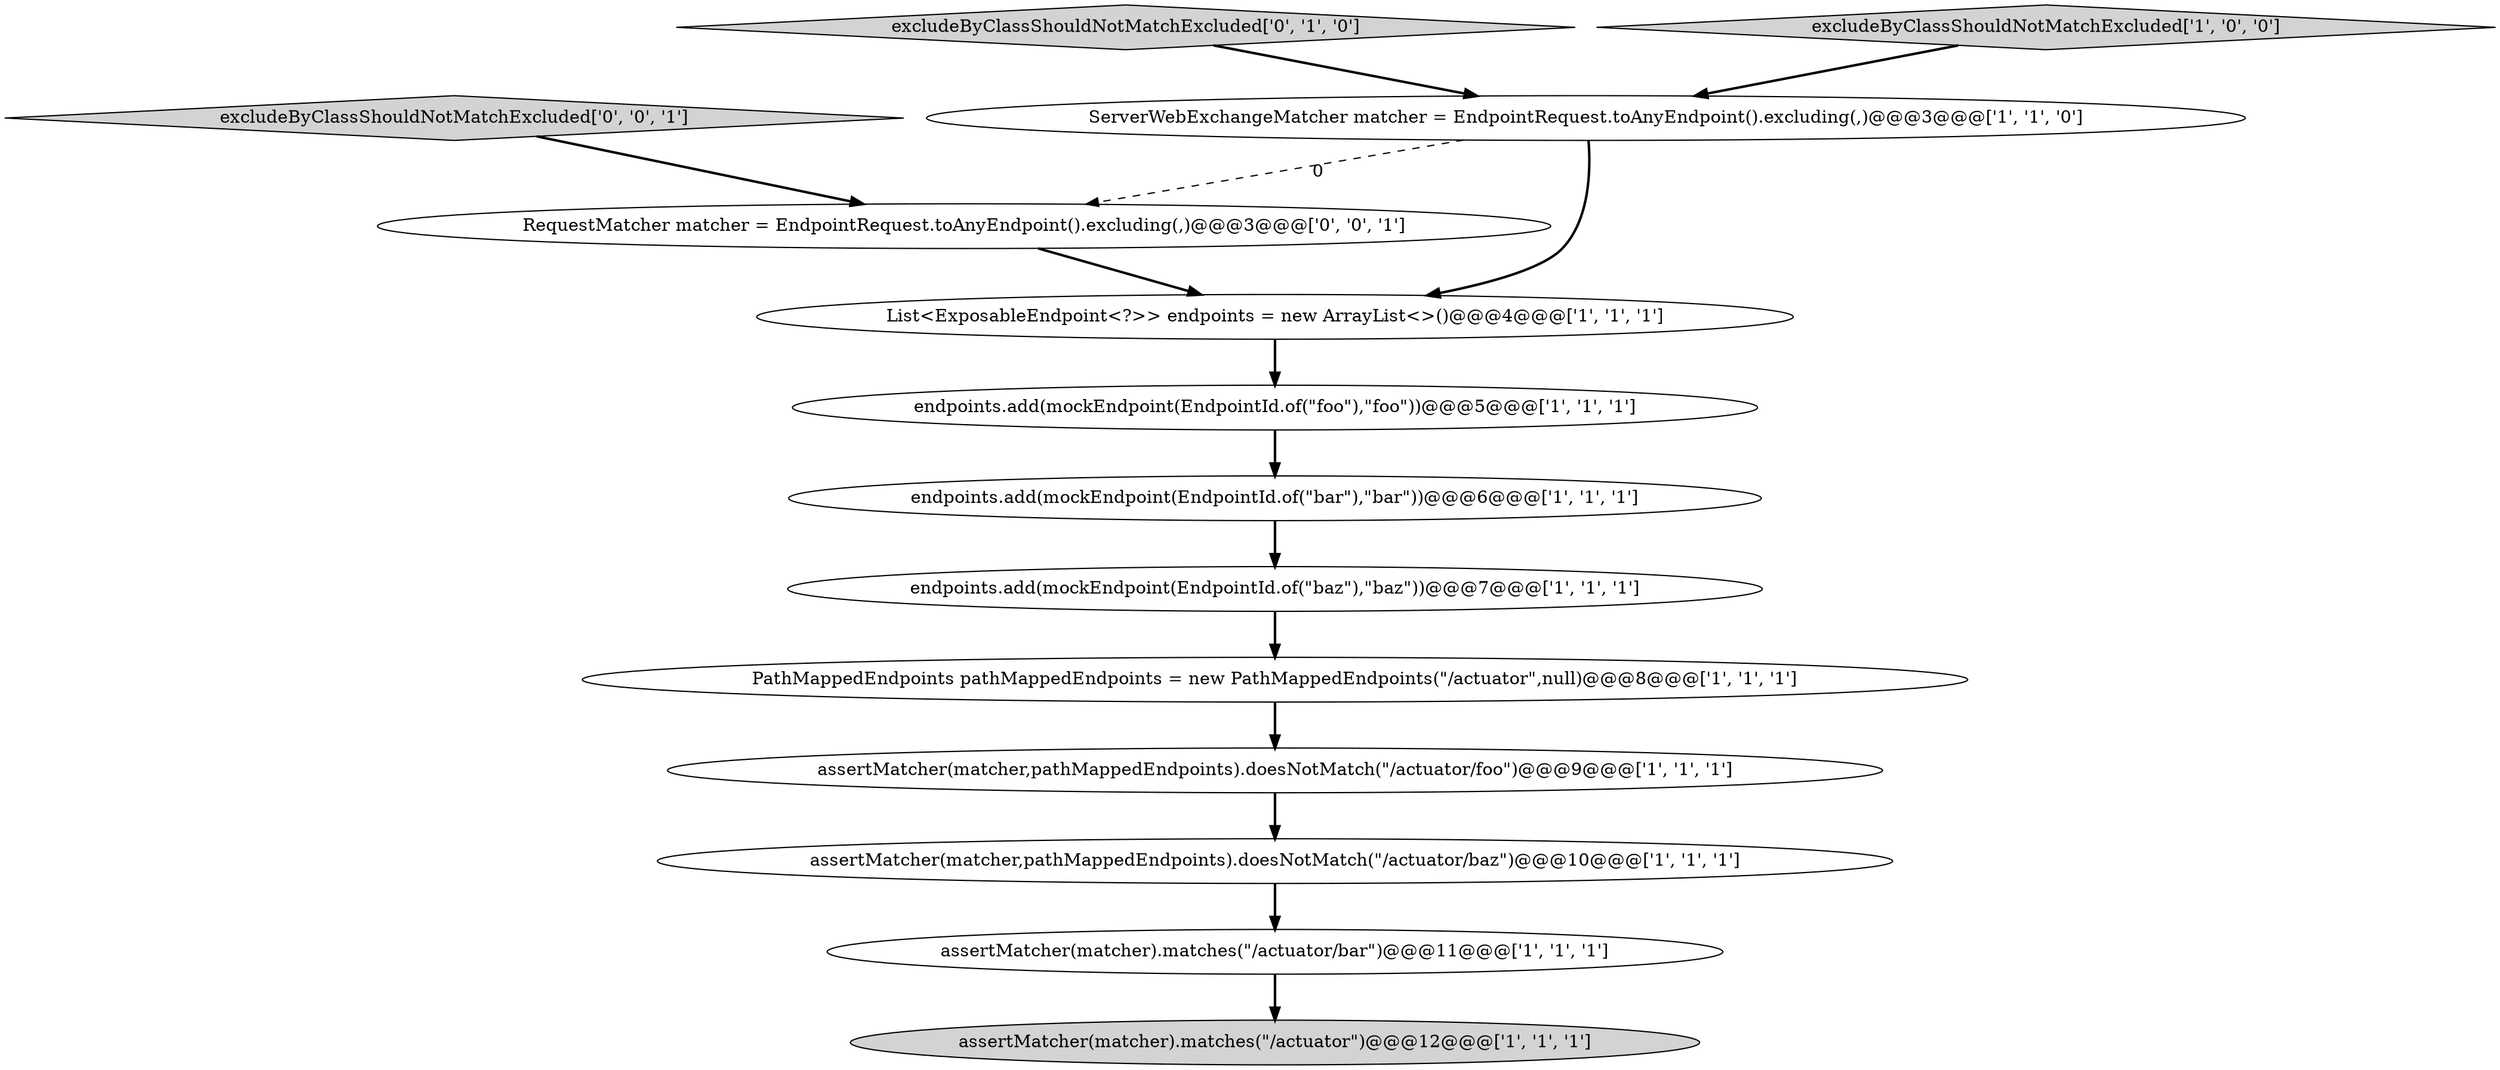 digraph {
2 [style = filled, label = "PathMappedEndpoints pathMappedEndpoints = new PathMappedEndpoints(\"/actuator\",null)@@@8@@@['1', '1', '1']", fillcolor = white, shape = ellipse image = "AAA0AAABBB1BBB"];
7 [style = filled, label = "endpoints.add(mockEndpoint(EndpointId.of(\"baz\"),\"baz\"))@@@7@@@['1', '1', '1']", fillcolor = white, shape = ellipse image = "AAA0AAABBB1BBB"];
11 [style = filled, label = "excludeByClassShouldNotMatchExcluded['0', '1', '0']", fillcolor = lightgray, shape = diamond image = "AAA0AAABBB2BBB"];
8 [style = filled, label = "excludeByClassShouldNotMatchExcluded['1', '0', '0']", fillcolor = lightgray, shape = diamond image = "AAA0AAABBB1BBB"];
3 [style = filled, label = "assertMatcher(matcher,pathMappedEndpoints).doesNotMatch(\"/actuator/baz\")@@@10@@@['1', '1', '1']", fillcolor = white, shape = ellipse image = "AAA0AAABBB1BBB"];
5 [style = filled, label = "endpoints.add(mockEndpoint(EndpointId.of(\"foo\"),\"foo\"))@@@5@@@['1', '1', '1']", fillcolor = white, shape = ellipse image = "AAA0AAABBB1BBB"];
9 [style = filled, label = "ServerWebExchangeMatcher matcher = EndpointRequest.toAnyEndpoint().excluding(,)@@@3@@@['1', '1', '0']", fillcolor = white, shape = ellipse image = "AAA0AAABBB1BBB"];
4 [style = filled, label = "assertMatcher(matcher).matches(\"/actuator/bar\")@@@11@@@['1', '1', '1']", fillcolor = white, shape = ellipse image = "AAA0AAABBB1BBB"];
10 [style = filled, label = "List<ExposableEndpoint<?>> endpoints = new ArrayList<>()@@@4@@@['1', '1', '1']", fillcolor = white, shape = ellipse image = "AAA0AAABBB1BBB"];
12 [style = filled, label = "excludeByClassShouldNotMatchExcluded['0', '0', '1']", fillcolor = lightgray, shape = diamond image = "AAA0AAABBB3BBB"];
6 [style = filled, label = "assertMatcher(matcher,pathMappedEndpoints).doesNotMatch(\"/actuator/foo\")@@@9@@@['1', '1', '1']", fillcolor = white, shape = ellipse image = "AAA0AAABBB1BBB"];
1 [style = filled, label = "assertMatcher(matcher).matches(\"/actuator\")@@@12@@@['1', '1', '1']", fillcolor = lightgray, shape = ellipse image = "AAA0AAABBB1BBB"];
13 [style = filled, label = "RequestMatcher matcher = EndpointRequest.toAnyEndpoint().excluding(,)@@@3@@@['0', '0', '1']", fillcolor = white, shape = ellipse image = "AAA0AAABBB3BBB"];
0 [style = filled, label = "endpoints.add(mockEndpoint(EndpointId.of(\"bar\"),\"bar\"))@@@6@@@['1', '1', '1']", fillcolor = white, shape = ellipse image = "AAA0AAABBB1BBB"];
8->9 [style = bold, label=""];
13->10 [style = bold, label=""];
6->3 [style = bold, label=""];
12->13 [style = bold, label=""];
4->1 [style = bold, label=""];
10->5 [style = bold, label=""];
9->10 [style = bold, label=""];
5->0 [style = bold, label=""];
11->9 [style = bold, label=""];
7->2 [style = bold, label=""];
2->6 [style = bold, label=""];
3->4 [style = bold, label=""];
9->13 [style = dashed, label="0"];
0->7 [style = bold, label=""];
}
